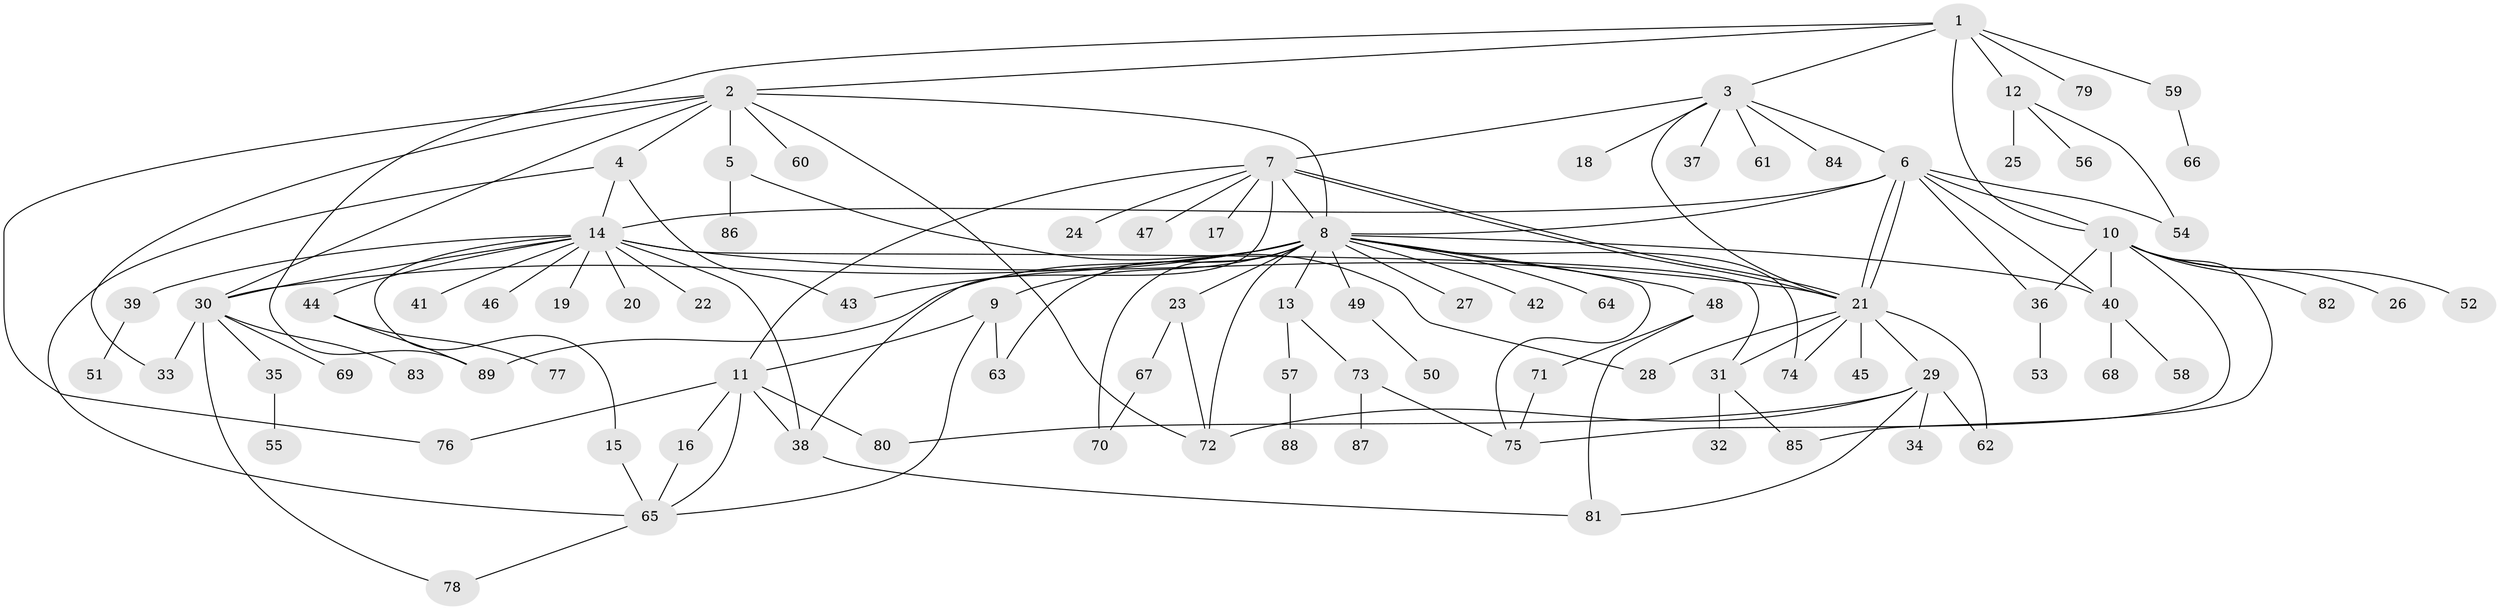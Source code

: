 // coarse degree distribution, {1: 0.3888888888888889, 11: 0.027777777777777776, 6: 0.1111111111111111, 3: 0.16666666666666666, 9: 0.05555555555555555, 4: 0.05555555555555555, 13: 0.027777777777777776, 2: 0.08333333333333333, 8: 0.027777777777777776, 5: 0.027777777777777776, 7: 0.027777777777777776}
// Generated by graph-tools (version 1.1) at 2025/36/03/04/25 23:36:52]
// undirected, 89 vertices, 132 edges
graph export_dot {
  node [color=gray90,style=filled];
  1;
  2;
  3;
  4;
  5;
  6;
  7;
  8;
  9;
  10;
  11;
  12;
  13;
  14;
  15;
  16;
  17;
  18;
  19;
  20;
  21;
  22;
  23;
  24;
  25;
  26;
  27;
  28;
  29;
  30;
  31;
  32;
  33;
  34;
  35;
  36;
  37;
  38;
  39;
  40;
  41;
  42;
  43;
  44;
  45;
  46;
  47;
  48;
  49;
  50;
  51;
  52;
  53;
  54;
  55;
  56;
  57;
  58;
  59;
  60;
  61;
  62;
  63;
  64;
  65;
  66;
  67;
  68;
  69;
  70;
  71;
  72;
  73;
  74;
  75;
  76;
  77;
  78;
  79;
  80;
  81;
  82;
  83;
  84;
  85;
  86;
  87;
  88;
  89;
  1 -- 2;
  1 -- 3;
  1 -- 10;
  1 -- 12;
  1 -- 59;
  1 -- 79;
  1 -- 89;
  2 -- 4;
  2 -- 5;
  2 -- 8;
  2 -- 30;
  2 -- 33;
  2 -- 60;
  2 -- 72;
  2 -- 76;
  3 -- 6;
  3 -- 7;
  3 -- 18;
  3 -- 21;
  3 -- 37;
  3 -- 61;
  3 -- 84;
  4 -- 14;
  4 -- 43;
  4 -- 65;
  5 -- 28;
  5 -- 86;
  6 -- 8;
  6 -- 10;
  6 -- 14;
  6 -- 21;
  6 -- 21;
  6 -- 36;
  6 -- 40;
  6 -- 54;
  7 -- 8;
  7 -- 11;
  7 -- 17;
  7 -- 21;
  7 -- 21;
  7 -- 24;
  7 -- 38;
  7 -- 47;
  8 -- 9;
  8 -- 13;
  8 -- 23;
  8 -- 27;
  8 -- 30;
  8 -- 40;
  8 -- 42;
  8 -- 43;
  8 -- 48;
  8 -- 49;
  8 -- 63;
  8 -- 64;
  8 -- 70;
  8 -- 72;
  8 -- 74;
  8 -- 75;
  8 -- 89;
  9 -- 11;
  9 -- 63;
  9 -- 65;
  10 -- 26;
  10 -- 36;
  10 -- 40;
  10 -- 52;
  10 -- 75;
  10 -- 82;
  10 -- 85;
  11 -- 16;
  11 -- 38;
  11 -- 65;
  11 -- 76;
  11 -- 80;
  12 -- 25;
  12 -- 54;
  12 -- 56;
  13 -- 57;
  13 -- 73;
  14 -- 15;
  14 -- 19;
  14 -- 20;
  14 -- 21;
  14 -- 22;
  14 -- 30;
  14 -- 31;
  14 -- 38;
  14 -- 39;
  14 -- 41;
  14 -- 44;
  14 -- 46;
  15 -- 65;
  16 -- 65;
  21 -- 28;
  21 -- 29;
  21 -- 31;
  21 -- 45;
  21 -- 62;
  21 -- 74;
  23 -- 67;
  23 -- 72;
  29 -- 34;
  29 -- 62;
  29 -- 72;
  29 -- 80;
  29 -- 81;
  30 -- 33;
  30 -- 35;
  30 -- 69;
  30 -- 78;
  30 -- 83;
  31 -- 32;
  31 -- 85;
  35 -- 55;
  36 -- 53;
  38 -- 81;
  39 -- 51;
  40 -- 58;
  40 -- 68;
  44 -- 77;
  44 -- 89;
  48 -- 71;
  48 -- 81;
  49 -- 50;
  57 -- 88;
  59 -- 66;
  65 -- 78;
  67 -- 70;
  71 -- 75;
  73 -- 75;
  73 -- 87;
}
